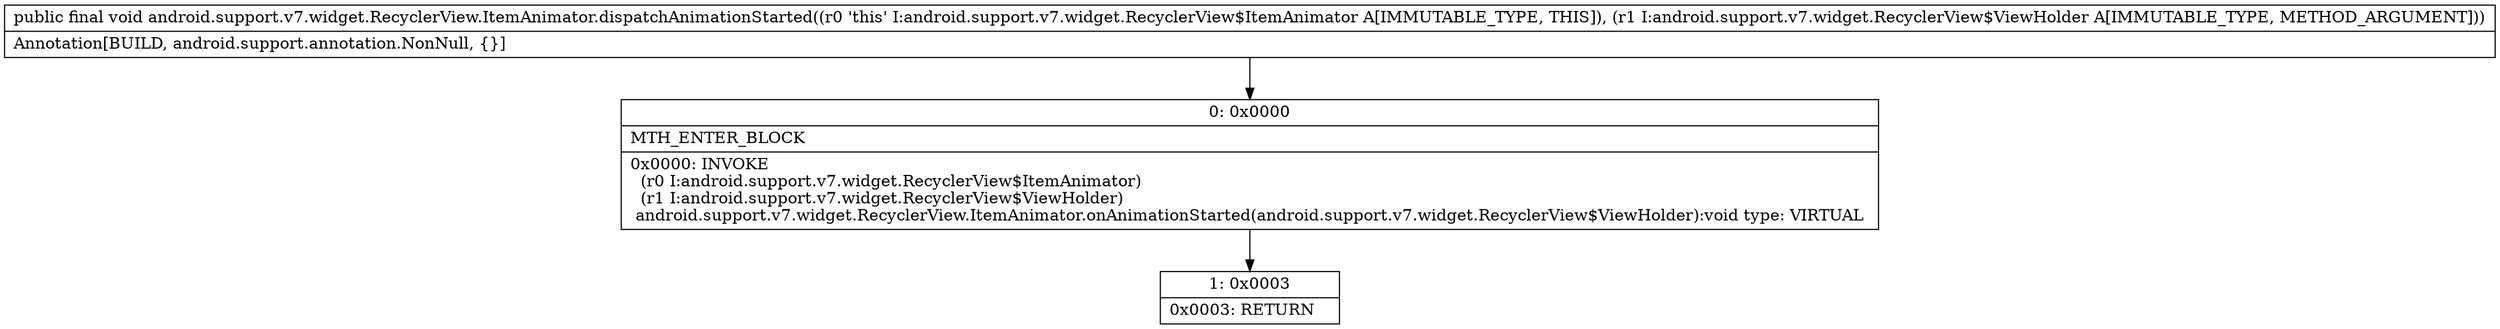 digraph "CFG forandroid.support.v7.widget.RecyclerView.ItemAnimator.dispatchAnimationStarted(Landroid\/support\/v7\/widget\/RecyclerView$ViewHolder;)V" {
Node_0 [shape=record,label="{0\:\ 0x0000|MTH_ENTER_BLOCK\l|0x0000: INVOKE  \l  (r0 I:android.support.v7.widget.RecyclerView$ItemAnimator)\l  (r1 I:android.support.v7.widget.RecyclerView$ViewHolder)\l android.support.v7.widget.RecyclerView.ItemAnimator.onAnimationStarted(android.support.v7.widget.RecyclerView$ViewHolder):void type: VIRTUAL \l}"];
Node_1 [shape=record,label="{1\:\ 0x0003|0x0003: RETURN   \l}"];
MethodNode[shape=record,label="{public final void android.support.v7.widget.RecyclerView.ItemAnimator.dispatchAnimationStarted((r0 'this' I:android.support.v7.widget.RecyclerView$ItemAnimator A[IMMUTABLE_TYPE, THIS]), (r1 I:android.support.v7.widget.RecyclerView$ViewHolder A[IMMUTABLE_TYPE, METHOD_ARGUMENT]))  | Annotation[BUILD, android.support.annotation.NonNull, \{\}]\l}"];
MethodNode -> Node_0;
Node_0 -> Node_1;
}

